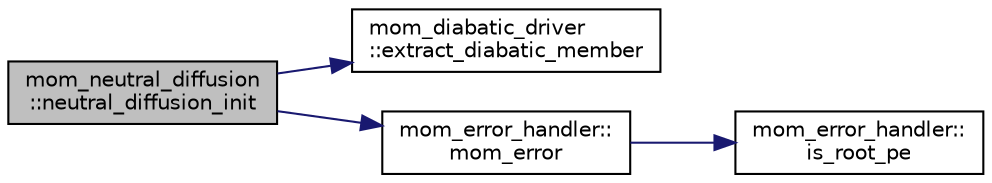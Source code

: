 digraph "mom_neutral_diffusion::neutral_diffusion_init"
{
 // INTERACTIVE_SVG=YES
 // LATEX_PDF_SIZE
  edge [fontname="Helvetica",fontsize="10",labelfontname="Helvetica",labelfontsize="10"];
  node [fontname="Helvetica",fontsize="10",shape=record];
  rankdir="LR";
  Node1 [label="mom_neutral_diffusion\l::neutral_diffusion_init",height=0.2,width=0.4,color="black", fillcolor="grey75", style="filled", fontcolor="black",tooltip="Read parameters and allocate control structure for neutral_diffusion module."];
  Node1 -> Node2 [color="midnightblue",fontsize="10",style="solid",fontname="Helvetica"];
  Node2 [label="mom_diabatic_driver\l::extract_diabatic_member",height=0.2,width=0.4,color="black", fillcolor="white", style="filled",URL="$namespacemom__diabatic__driver.html#a5ad8cfe1e5f0bf6c89b44e6bbbf2a685",tooltip="Returns pointers or values of members within the diabatic_CS type. For extensibility,..."];
  Node1 -> Node3 [color="midnightblue",fontsize="10",style="solid",fontname="Helvetica"];
  Node3 [label="mom_error_handler::\lmom_error",height=0.2,width=0.4,color="black", fillcolor="white", style="filled",URL="$namespacemom__error__handler.html#a460cfb79a06c29fc249952c2a3710d67",tooltip="This provides a convenient interface for writing an mpp_error message with run-time filter based on a..."];
  Node3 -> Node4 [color="midnightblue",fontsize="10",style="solid",fontname="Helvetica"];
  Node4 [label="mom_error_handler::\lis_root_pe",height=0.2,width=0.4,color="black", fillcolor="white", style="filled",URL="$namespacemom__error__handler.html#ad5f00a53059c72fe2332d1436c80ca71",tooltip="This returns .true. if the current PE is the root PE."];
}
